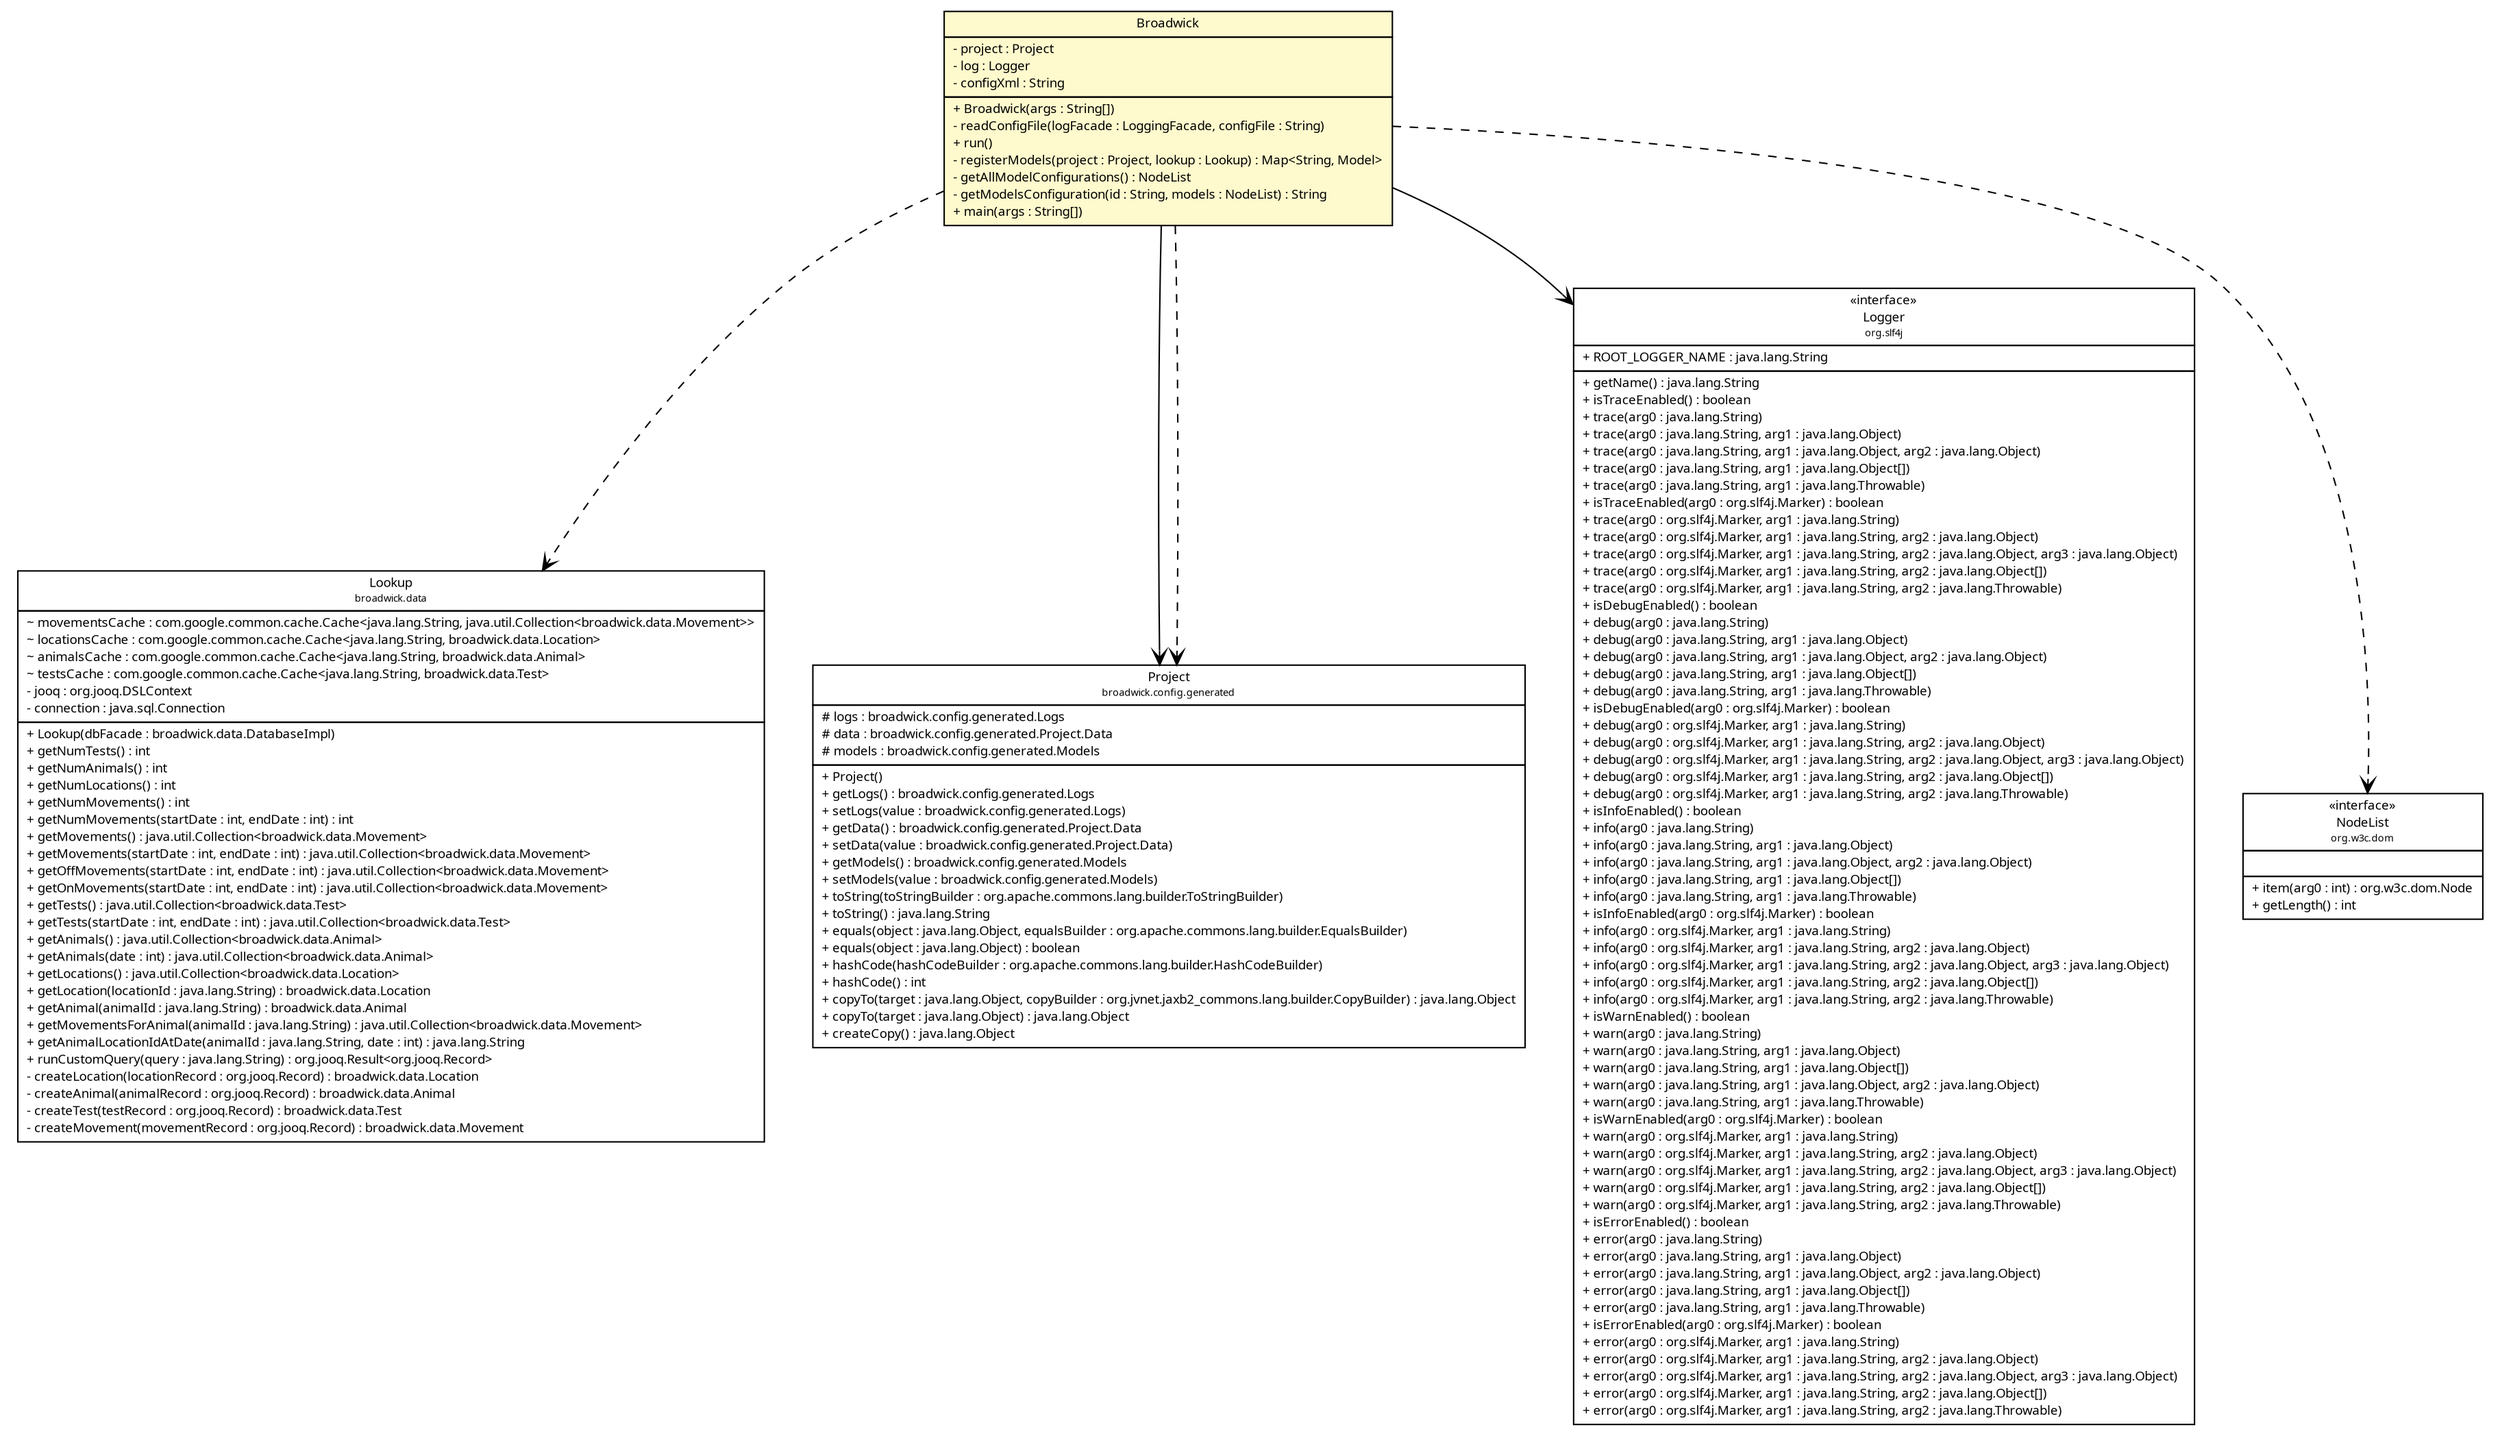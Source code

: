 #!/usr/local/bin/dot
#
# Class diagram 
# Generated by UMLGraph version R5_6 (http://www.umlgraph.org/)
#

digraph G {
	edge [fontname="Trebuchet MS",fontsize=10,labelfontname="Trebuchet MS",labelfontsize=10];
	node [fontname="Trebuchet MS",fontsize=10,shape=plaintext];
	nodesep=0.25;
	ranksep=0.5;
	// broadwick.Broadwick
	c5581 [label=<<table title="broadwick.Broadwick" border="0" cellborder="1" cellspacing="0" cellpadding="2" port="p" bgcolor="lemonChiffon" href="./Broadwick.html">
		<tr><td><table border="0" cellspacing="0" cellpadding="1">
<tr><td align="center" balign="center"><font face="Trebuchet MS"> Broadwick </font></td></tr>
		</table></td></tr>
		<tr><td><table border="0" cellspacing="0" cellpadding="1">
<tr><td align="left" balign="left"> - project : Project </td></tr>
<tr><td align="left" balign="left"> - log : Logger </td></tr>
<tr><td align="left" balign="left"> - configXml : String </td></tr>
		</table></td></tr>
		<tr><td><table border="0" cellspacing="0" cellpadding="1">
<tr><td align="left" balign="left"> + Broadwick(args : String[]) </td></tr>
<tr><td align="left" balign="left"> - readConfigFile(logFacade : LoggingFacade, configFile : String) </td></tr>
<tr><td align="left" balign="left"> + run() </td></tr>
<tr><td align="left" balign="left"> - registerModels(project : Project, lookup : Lookup) : Map&lt;String, Model&gt; </td></tr>
<tr><td align="left" balign="left"> - getAllModelConfigurations() : NodeList </td></tr>
<tr><td align="left" balign="left"> - getModelsConfiguration(id : String, models : NodeList) : String </td></tr>
<tr><td align="left" balign="left"> + main(args : String[]) </td></tr>
		</table></td></tr>
		</table>>, URL="./Broadwick.html", fontname="Trebuchet MS", fontcolor="black", fontsize=9.0];
	// broadwick.data.Lookup
	c5591 [label=<<table title="broadwick.data.Lookup" border="0" cellborder="1" cellspacing="0" cellpadding="2" port="p" href="./data/Lookup.html">
		<tr><td><table border="0" cellspacing="0" cellpadding="1">
<tr><td align="center" balign="center"><font face="Trebuchet MS"> Lookup </font></td></tr>
<tr><td align="center" balign="center"><font face="Trebuchet MS" point-size="7.0"> broadwick.data </font></td></tr>
		</table></td></tr>
		<tr><td><table border="0" cellspacing="0" cellpadding="1">
<tr><td align="left" balign="left"> ~ movementsCache : com.google.common.cache.Cache&lt;java.lang.String, java.util.Collection&lt;broadwick.data.Movement&gt;&gt; </td></tr>
<tr><td align="left" balign="left"> ~ locationsCache : com.google.common.cache.Cache&lt;java.lang.String, broadwick.data.Location&gt; </td></tr>
<tr><td align="left" balign="left"> ~ animalsCache : com.google.common.cache.Cache&lt;java.lang.String, broadwick.data.Animal&gt; </td></tr>
<tr><td align="left" balign="left"> ~ testsCache : com.google.common.cache.Cache&lt;java.lang.String, broadwick.data.Test&gt; </td></tr>
<tr><td align="left" balign="left"> - jooq : org.jooq.DSLContext </td></tr>
<tr><td align="left" balign="left"> - connection : java.sql.Connection </td></tr>
		</table></td></tr>
		<tr><td><table border="0" cellspacing="0" cellpadding="1">
<tr><td align="left" balign="left"> + Lookup(dbFacade : broadwick.data.DatabaseImpl) </td></tr>
<tr><td align="left" balign="left"> + getNumTests() : int </td></tr>
<tr><td align="left" balign="left"> + getNumAnimals() : int </td></tr>
<tr><td align="left" balign="left"> + getNumLocations() : int </td></tr>
<tr><td align="left" balign="left"> + getNumMovements() : int </td></tr>
<tr><td align="left" balign="left"> + getNumMovements(startDate : int, endDate : int) : int </td></tr>
<tr><td align="left" balign="left"> + getMovements() : java.util.Collection&lt;broadwick.data.Movement&gt; </td></tr>
<tr><td align="left" balign="left"> + getMovements(startDate : int, endDate : int) : java.util.Collection&lt;broadwick.data.Movement&gt; </td></tr>
<tr><td align="left" balign="left"> + getOffMovements(startDate : int, endDate : int) : java.util.Collection&lt;broadwick.data.Movement&gt; </td></tr>
<tr><td align="left" balign="left"> + getOnMovements(startDate : int, endDate : int) : java.util.Collection&lt;broadwick.data.Movement&gt; </td></tr>
<tr><td align="left" balign="left"> + getTests() : java.util.Collection&lt;broadwick.data.Test&gt; </td></tr>
<tr><td align="left" balign="left"> + getTests(startDate : int, endDate : int) : java.util.Collection&lt;broadwick.data.Test&gt; </td></tr>
<tr><td align="left" balign="left"> + getAnimals() : java.util.Collection&lt;broadwick.data.Animal&gt; </td></tr>
<tr><td align="left" balign="left"> + getAnimals(date : int) : java.util.Collection&lt;broadwick.data.Animal&gt; </td></tr>
<tr><td align="left" balign="left"> + getLocations() : java.util.Collection&lt;broadwick.data.Location&gt; </td></tr>
<tr><td align="left" balign="left"> + getLocation(locationId : java.lang.String) : broadwick.data.Location </td></tr>
<tr><td align="left" balign="left"> + getAnimal(animalId : java.lang.String) : broadwick.data.Animal </td></tr>
<tr><td align="left" balign="left"> + getMovementsForAnimal(animalId : java.lang.String) : java.util.Collection&lt;broadwick.data.Movement&gt; </td></tr>
<tr><td align="left" balign="left"> + getAnimalLocationIdAtDate(animalId : java.lang.String, date : int) : java.lang.String </td></tr>
<tr><td align="left" balign="left"> + runCustomQuery(query : java.lang.String) : org.jooq.Result&lt;org.jooq.Record&gt; </td></tr>
<tr><td align="left" balign="left"> - createLocation(locationRecord : org.jooq.Record) : broadwick.data.Location </td></tr>
<tr><td align="left" balign="left"> - createAnimal(animalRecord : org.jooq.Record) : broadwick.data.Animal </td></tr>
<tr><td align="left" balign="left"> - createTest(testRecord : org.jooq.Record) : broadwick.data.Test </td></tr>
<tr><td align="left" balign="left"> - createMovement(movementRecord : org.jooq.Record) : broadwick.data.Movement </td></tr>
		</table></td></tr>
		</table>>, URL="./data/Lookup.html", fontname="Trebuchet MS", fontcolor="black", fontsize=9.0];
	// broadwick.config.generated.Project
	c5674 [label=<<table title="broadwick.config.generated.Project" border="0" cellborder="1" cellspacing="0" cellpadding="2" port="p" href="./config/generated/Project.html">
		<tr><td><table border="0" cellspacing="0" cellpadding="1">
<tr><td align="center" balign="center"><font face="Trebuchet MS"> Project </font></td></tr>
<tr><td align="center" balign="center"><font face="Trebuchet MS" point-size="7.0"> broadwick.config.generated </font></td></tr>
		</table></td></tr>
		<tr><td><table border="0" cellspacing="0" cellpadding="1">
<tr><td align="left" balign="left"> # logs : broadwick.config.generated.Logs </td></tr>
<tr><td align="left" balign="left"> # data : broadwick.config.generated.Project.Data </td></tr>
<tr><td align="left" balign="left"> # models : broadwick.config.generated.Models </td></tr>
		</table></td></tr>
		<tr><td><table border="0" cellspacing="0" cellpadding="1">
<tr><td align="left" balign="left"> + Project() </td></tr>
<tr><td align="left" balign="left"> + getLogs() : broadwick.config.generated.Logs </td></tr>
<tr><td align="left" balign="left"> + setLogs(value : broadwick.config.generated.Logs) </td></tr>
<tr><td align="left" balign="left"> + getData() : broadwick.config.generated.Project.Data </td></tr>
<tr><td align="left" balign="left"> + setData(value : broadwick.config.generated.Project.Data) </td></tr>
<tr><td align="left" balign="left"> + getModels() : broadwick.config.generated.Models </td></tr>
<tr><td align="left" balign="left"> + setModels(value : broadwick.config.generated.Models) </td></tr>
<tr><td align="left" balign="left"> + toString(toStringBuilder : org.apache.commons.lang.builder.ToStringBuilder) </td></tr>
<tr><td align="left" balign="left"> + toString() : java.lang.String </td></tr>
<tr><td align="left" balign="left"> + equals(object : java.lang.Object, equalsBuilder : org.apache.commons.lang.builder.EqualsBuilder) </td></tr>
<tr><td align="left" balign="left"> + equals(object : java.lang.Object) : boolean </td></tr>
<tr><td align="left" balign="left"> + hashCode(hashCodeBuilder : org.apache.commons.lang.builder.HashCodeBuilder) </td></tr>
<tr><td align="left" balign="left"> + hashCode() : int </td></tr>
<tr><td align="left" balign="left"> + copyTo(target : java.lang.Object, copyBuilder : org.jvnet.jaxb2_commons.lang.builder.CopyBuilder) : java.lang.Object </td></tr>
<tr><td align="left" balign="left"> + copyTo(target : java.lang.Object) : java.lang.Object </td></tr>
<tr><td align="left" balign="left"> + createCopy() : java.lang.Object </td></tr>
		</table></td></tr>
		</table>>, URL="./config/generated/Project.html", fontname="Trebuchet MS", fontcolor="black", fontsize=9.0];
	// broadwick.Broadwick NAVASSOC broadwick.config.generated.Project
	c5581:p -> c5674:p [taillabel="", label="", headlabel="", fontname="Trebuchet MS", fontcolor="black", fontsize=10.0, color="black", arrowhead=open];
	// broadwick.Broadwick NAVASSOC org.slf4j.Logger
	c5581:p -> c5699:p [taillabel="", label="", headlabel="", fontname="Trebuchet MS", fontcolor="black", fontsize=10.0, color="black", arrowhead=open];
	// broadwick.Broadwick DEPEND broadwick.data.Lookup
	c5581:p -> c5591:p [taillabel="", label="", headlabel="", fontname="Trebuchet MS", fontcolor="black", fontsize=10.0, color="black", arrowhead=open, style=dashed];
	// broadwick.Broadwick DEPEND org.w3c.dom.NodeList
	c5581:p -> c5706:p [taillabel="", label="", headlabel="", fontname="Trebuchet MS", fontcolor="black", fontsize=10.0, color="black", arrowhead=open, style=dashed];
	// broadwick.Broadwick DEPEND broadwick.config.generated.Project
	c5581:p -> c5674:p [taillabel="", label="", headlabel="", fontname="Trebuchet MS", fontcolor="black", fontsize=10.0, color="black", arrowhead=open, style=dashed];
	// org.slf4j.Logger
	c5699 [label=<<table title="org.slf4j.Logger" border="0" cellborder="1" cellspacing="0" cellpadding="2" port="p" href="http://java.sun.com/j2se/1.4.2/docs/api/org/slf4j/Logger.html">
		<tr><td><table border="0" cellspacing="0" cellpadding="1">
<tr><td align="center" balign="center"> &#171;interface&#187; </td></tr>
<tr><td align="center" balign="center"><font face="Trebuchet MS"> Logger </font></td></tr>
<tr><td align="center" balign="center"><font face="Trebuchet MS" point-size="7.0"> org.slf4j </font></td></tr>
		</table></td></tr>
		<tr><td><table border="0" cellspacing="0" cellpadding="1">
<tr><td align="left" balign="left"> + ROOT_LOGGER_NAME : java.lang.String </td></tr>
		</table></td></tr>
		<tr><td><table border="0" cellspacing="0" cellpadding="1">
<tr><td align="left" balign="left"> + getName() : java.lang.String </td></tr>
<tr><td align="left" balign="left"> + isTraceEnabled() : boolean </td></tr>
<tr><td align="left" balign="left"> + trace(arg0 : java.lang.String) </td></tr>
<tr><td align="left" balign="left"> + trace(arg0 : java.lang.String, arg1 : java.lang.Object) </td></tr>
<tr><td align="left" balign="left"> + trace(arg0 : java.lang.String, arg1 : java.lang.Object, arg2 : java.lang.Object) </td></tr>
<tr><td align="left" balign="left"> + trace(arg0 : java.lang.String, arg1 : java.lang.Object[]) </td></tr>
<tr><td align="left" balign="left"> + trace(arg0 : java.lang.String, arg1 : java.lang.Throwable) </td></tr>
<tr><td align="left" balign="left"> + isTraceEnabled(arg0 : org.slf4j.Marker) : boolean </td></tr>
<tr><td align="left" balign="left"> + trace(arg0 : org.slf4j.Marker, arg1 : java.lang.String) </td></tr>
<tr><td align="left" balign="left"> + trace(arg0 : org.slf4j.Marker, arg1 : java.lang.String, arg2 : java.lang.Object) </td></tr>
<tr><td align="left" balign="left"> + trace(arg0 : org.slf4j.Marker, arg1 : java.lang.String, arg2 : java.lang.Object, arg3 : java.lang.Object) </td></tr>
<tr><td align="left" balign="left"> + trace(arg0 : org.slf4j.Marker, arg1 : java.lang.String, arg2 : java.lang.Object[]) </td></tr>
<tr><td align="left" balign="left"> + trace(arg0 : org.slf4j.Marker, arg1 : java.lang.String, arg2 : java.lang.Throwable) </td></tr>
<tr><td align="left" balign="left"> + isDebugEnabled() : boolean </td></tr>
<tr><td align="left" balign="left"> + debug(arg0 : java.lang.String) </td></tr>
<tr><td align="left" balign="left"> + debug(arg0 : java.lang.String, arg1 : java.lang.Object) </td></tr>
<tr><td align="left" balign="left"> + debug(arg0 : java.lang.String, arg1 : java.lang.Object, arg2 : java.lang.Object) </td></tr>
<tr><td align="left" balign="left"> + debug(arg0 : java.lang.String, arg1 : java.lang.Object[]) </td></tr>
<tr><td align="left" balign="left"> + debug(arg0 : java.lang.String, arg1 : java.lang.Throwable) </td></tr>
<tr><td align="left" balign="left"> + isDebugEnabled(arg0 : org.slf4j.Marker) : boolean </td></tr>
<tr><td align="left" balign="left"> + debug(arg0 : org.slf4j.Marker, arg1 : java.lang.String) </td></tr>
<tr><td align="left" balign="left"> + debug(arg0 : org.slf4j.Marker, arg1 : java.lang.String, arg2 : java.lang.Object) </td></tr>
<tr><td align="left" balign="left"> + debug(arg0 : org.slf4j.Marker, arg1 : java.lang.String, arg2 : java.lang.Object, arg3 : java.lang.Object) </td></tr>
<tr><td align="left" balign="left"> + debug(arg0 : org.slf4j.Marker, arg1 : java.lang.String, arg2 : java.lang.Object[]) </td></tr>
<tr><td align="left" balign="left"> + debug(arg0 : org.slf4j.Marker, arg1 : java.lang.String, arg2 : java.lang.Throwable) </td></tr>
<tr><td align="left" balign="left"> + isInfoEnabled() : boolean </td></tr>
<tr><td align="left" balign="left"> + info(arg0 : java.lang.String) </td></tr>
<tr><td align="left" balign="left"> + info(arg0 : java.lang.String, arg1 : java.lang.Object) </td></tr>
<tr><td align="left" balign="left"> + info(arg0 : java.lang.String, arg1 : java.lang.Object, arg2 : java.lang.Object) </td></tr>
<tr><td align="left" balign="left"> + info(arg0 : java.lang.String, arg1 : java.lang.Object[]) </td></tr>
<tr><td align="left" balign="left"> + info(arg0 : java.lang.String, arg1 : java.lang.Throwable) </td></tr>
<tr><td align="left" balign="left"> + isInfoEnabled(arg0 : org.slf4j.Marker) : boolean </td></tr>
<tr><td align="left" balign="left"> + info(arg0 : org.slf4j.Marker, arg1 : java.lang.String) </td></tr>
<tr><td align="left" balign="left"> + info(arg0 : org.slf4j.Marker, arg1 : java.lang.String, arg2 : java.lang.Object) </td></tr>
<tr><td align="left" balign="left"> + info(arg0 : org.slf4j.Marker, arg1 : java.lang.String, arg2 : java.lang.Object, arg3 : java.lang.Object) </td></tr>
<tr><td align="left" balign="left"> + info(arg0 : org.slf4j.Marker, arg1 : java.lang.String, arg2 : java.lang.Object[]) </td></tr>
<tr><td align="left" balign="left"> + info(arg0 : org.slf4j.Marker, arg1 : java.lang.String, arg2 : java.lang.Throwable) </td></tr>
<tr><td align="left" balign="left"> + isWarnEnabled() : boolean </td></tr>
<tr><td align="left" balign="left"> + warn(arg0 : java.lang.String) </td></tr>
<tr><td align="left" balign="left"> + warn(arg0 : java.lang.String, arg1 : java.lang.Object) </td></tr>
<tr><td align="left" balign="left"> + warn(arg0 : java.lang.String, arg1 : java.lang.Object[]) </td></tr>
<tr><td align="left" balign="left"> + warn(arg0 : java.lang.String, arg1 : java.lang.Object, arg2 : java.lang.Object) </td></tr>
<tr><td align="left" balign="left"> + warn(arg0 : java.lang.String, arg1 : java.lang.Throwable) </td></tr>
<tr><td align="left" balign="left"> + isWarnEnabled(arg0 : org.slf4j.Marker) : boolean </td></tr>
<tr><td align="left" balign="left"> + warn(arg0 : org.slf4j.Marker, arg1 : java.lang.String) </td></tr>
<tr><td align="left" balign="left"> + warn(arg0 : org.slf4j.Marker, arg1 : java.lang.String, arg2 : java.lang.Object) </td></tr>
<tr><td align="left" balign="left"> + warn(arg0 : org.slf4j.Marker, arg1 : java.lang.String, arg2 : java.lang.Object, arg3 : java.lang.Object) </td></tr>
<tr><td align="left" balign="left"> + warn(arg0 : org.slf4j.Marker, arg1 : java.lang.String, arg2 : java.lang.Object[]) </td></tr>
<tr><td align="left" balign="left"> + warn(arg0 : org.slf4j.Marker, arg1 : java.lang.String, arg2 : java.lang.Throwable) </td></tr>
<tr><td align="left" balign="left"> + isErrorEnabled() : boolean </td></tr>
<tr><td align="left" balign="left"> + error(arg0 : java.lang.String) </td></tr>
<tr><td align="left" balign="left"> + error(arg0 : java.lang.String, arg1 : java.lang.Object) </td></tr>
<tr><td align="left" balign="left"> + error(arg0 : java.lang.String, arg1 : java.lang.Object, arg2 : java.lang.Object) </td></tr>
<tr><td align="left" balign="left"> + error(arg0 : java.lang.String, arg1 : java.lang.Object[]) </td></tr>
<tr><td align="left" balign="left"> + error(arg0 : java.lang.String, arg1 : java.lang.Throwable) </td></tr>
<tr><td align="left" balign="left"> + isErrorEnabled(arg0 : org.slf4j.Marker) : boolean </td></tr>
<tr><td align="left" balign="left"> + error(arg0 : org.slf4j.Marker, arg1 : java.lang.String) </td></tr>
<tr><td align="left" balign="left"> + error(arg0 : org.slf4j.Marker, arg1 : java.lang.String, arg2 : java.lang.Object) </td></tr>
<tr><td align="left" balign="left"> + error(arg0 : org.slf4j.Marker, arg1 : java.lang.String, arg2 : java.lang.Object, arg3 : java.lang.Object) </td></tr>
<tr><td align="left" balign="left"> + error(arg0 : org.slf4j.Marker, arg1 : java.lang.String, arg2 : java.lang.Object[]) </td></tr>
<tr><td align="left" balign="left"> + error(arg0 : org.slf4j.Marker, arg1 : java.lang.String, arg2 : java.lang.Throwable) </td></tr>
		</table></td></tr>
		</table>>, URL="http://java.sun.com/j2se/1.4.2/docs/api/org/slf4j/Logger.html", fontname="Trebuchet MS", fontcolor="black", fontsize=9.0];
	// org.w3c.dom.NodeList
	c5706 [label=<<table title="org.w3c.dom.NodeList" border="0" cellborder="1" cellspacing="0" cellpadding="2" port="p" href="http://java.sun.com/j2se/1.4.2/docs/api/org/w3c/dom/NodeList.html">
		<tr><td><table border="0" cellspacing="0" cellpadding="1">
<tr><td align="center" balign="center"> &#171;interface&#187; </td></tr>
<tr><td align="center" balign="center"><font face="Trebuchet MS"> NodeList </font></td></tr>
<tr><td align="center" balign="center"><font face="Trebuchet MS" point-size="7.0"> org.w3c.dom </font></td></tr>
		</table></td></tr>
		<tr><td><table border="0" cellspacing="0" cellpadding="1">
<tr><td align="left" balign="left">  </td></tr>
		</table></td></tr>
		<tr><td><table border="0" cellspacing="0" cellpadding="1">
<tr><td align="left" balign="left"> + item(arg0 : int) : org.w3c.dom.Node </td></tr>
<tr><td align="left" balign="left"> + getLength() : int </td></tr>
		</table></td></tr>
		</table>>, URL="http://java.sun.com/j2se/1.4.2/docs/api/org/w3c/dom/NodeList.html", fontname="Trebuchet MS", fontcolor="black", fontsize=9.0];
}

